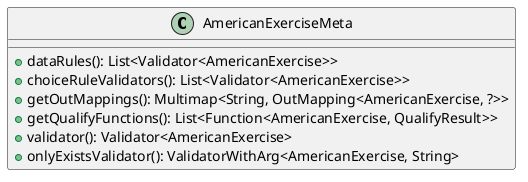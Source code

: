 @startuml

    class AmericanExerciseMeta [[AmericanExerciseMeta.html]] {
        +dataRules(): List<Validator<AmericanExercise>>
        +choiceRuleValidators(): List<Validator<AmericanExercise>>
        +getOutMappings(): Multimap<String, OutMapping<AmericanExercise, ?>>
        +getQualifyFunctions(): List<Function<AmericanExercise, QualifyResult>>
        +validator(): Validator<AmericanExercise>
        +onlyExistsValidator(): ValidatorWithArg<AmericanExercise, String>
    }

@enduml

